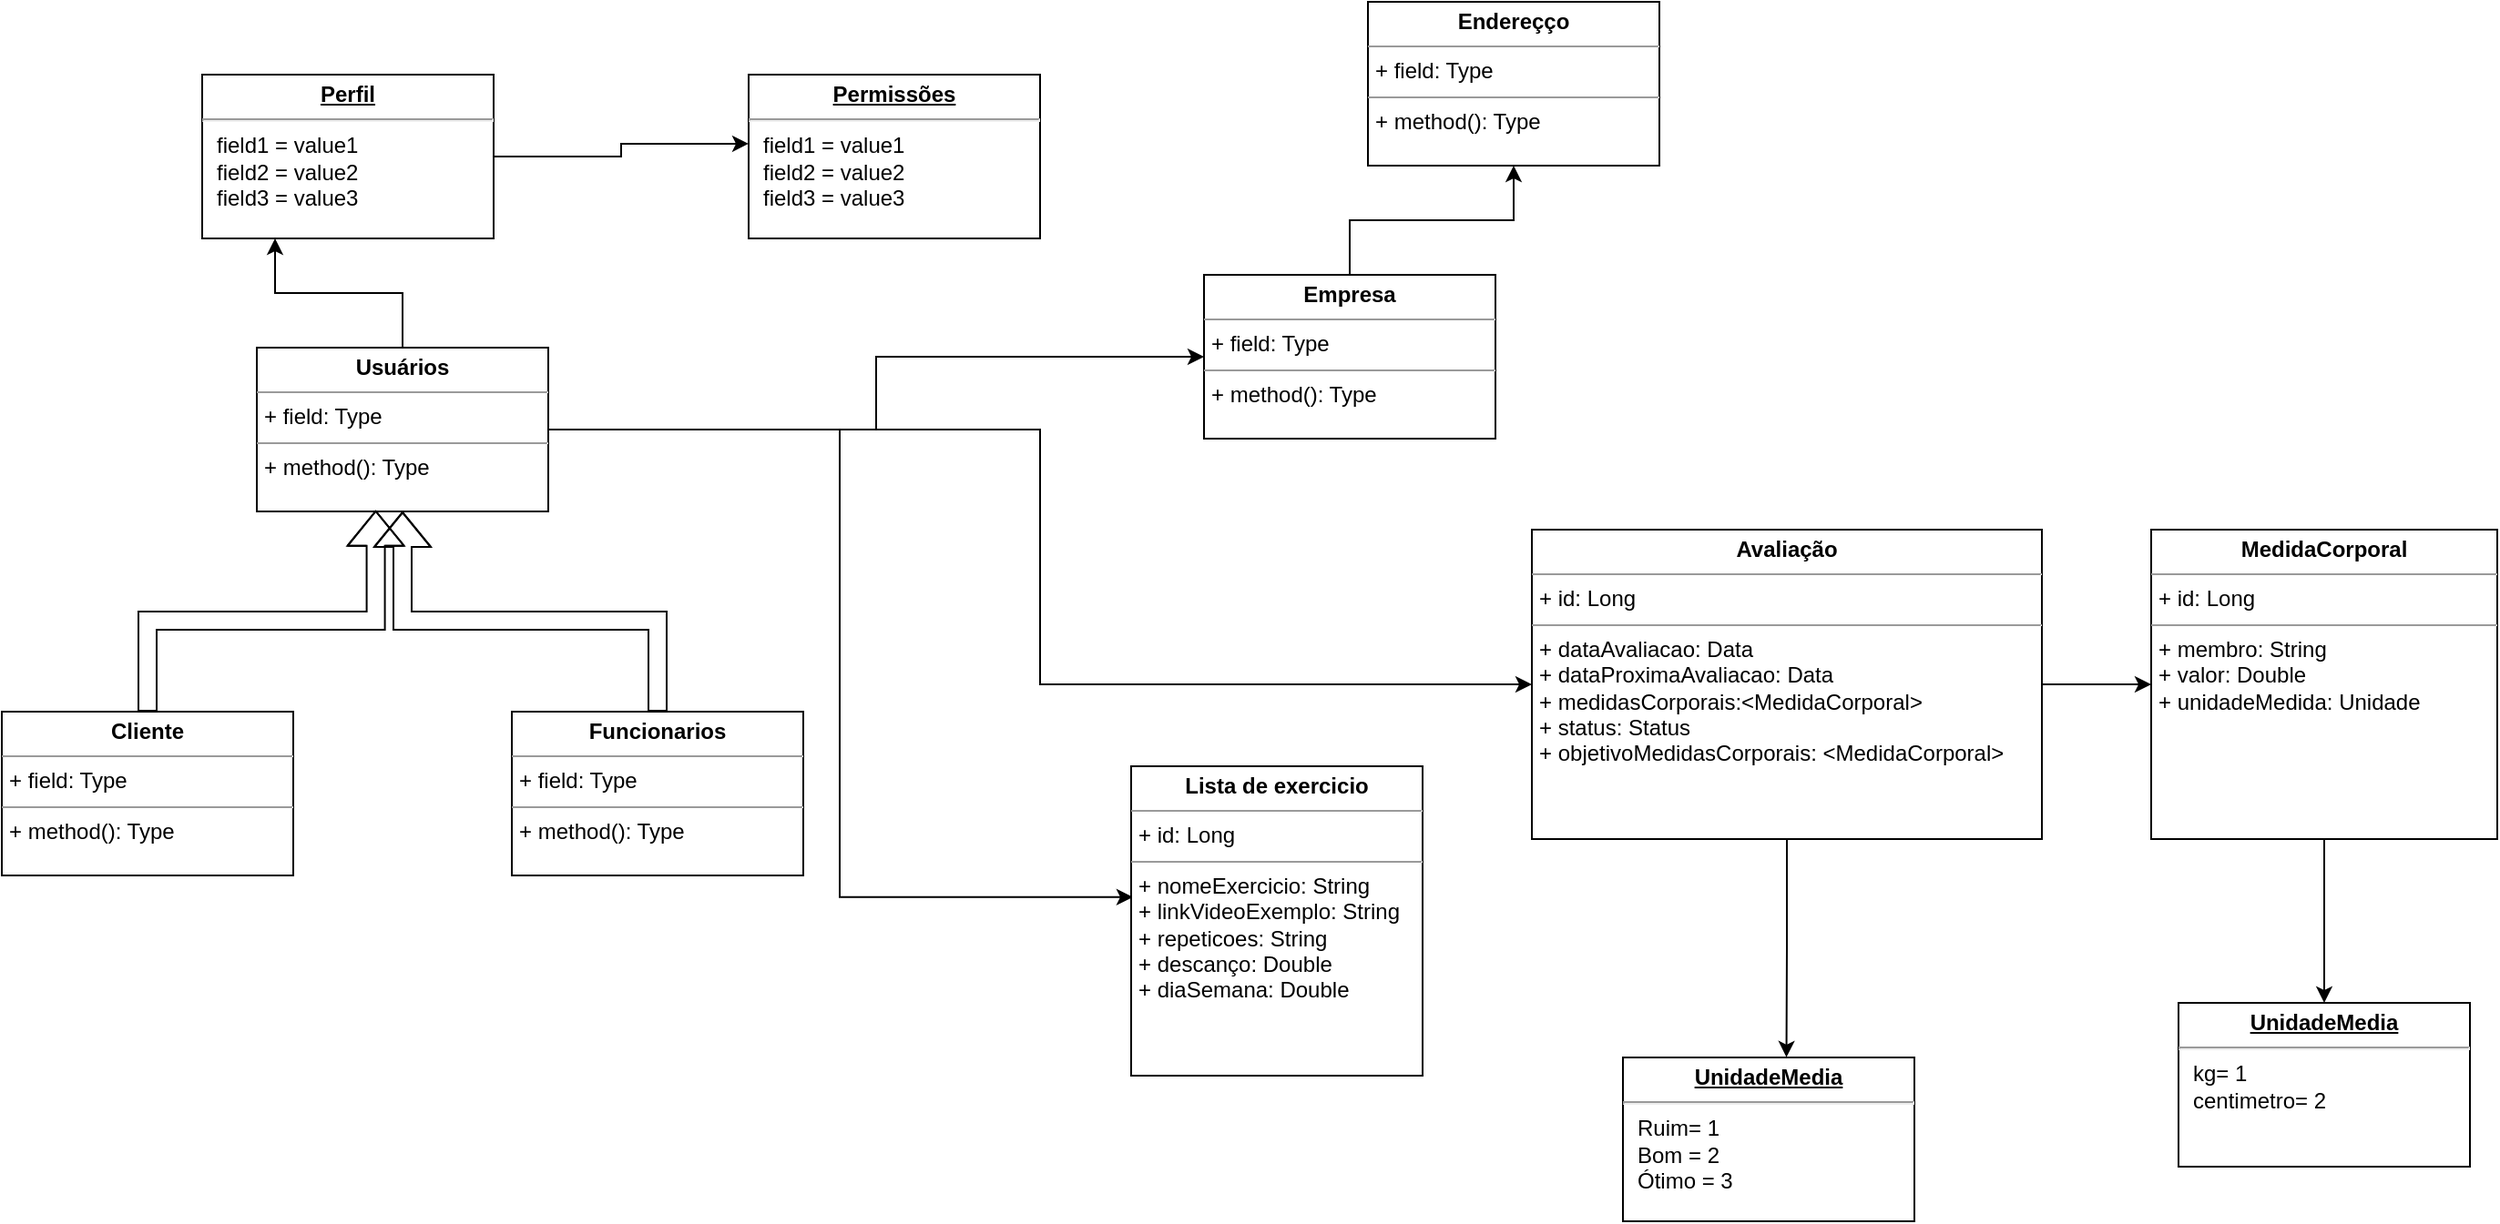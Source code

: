 <mxfile version="20.7.4" type="github">
  <diagram id="jnY9CkC_rshAEeJaLenp" name="Página-1">
    <mxGraphModel dx="934" dy="1684" grid="1" gridSize="10" guides="1" tooltips="1" connect="1" arrows="1" fold="1" page="1" pageScale="1" pageWidth="827" pageHeight="1169" math="0" shadow="0">
      <root>
        <mxCell id="0" />
        <mxCell id="1" parent="0" />
        <mxCell id="A7t_VNiq62A0DLeRyUWz-16" style="edgeStyle=orthogonalEdgeStyle;rounded=0;orthogonalLoop=1;jettySize=auto;html=1;entryX=0.25;entryY=1;entryDx=0;entryDy=0;" edge="1" parent="1" source="A7t_VNiq62A0DLeRyUWz-1" target="A7t_VNiq62A0DLeRyUWz-11">
          <mxGeometry relative="1" as="geometry" />
        </mxCell>
        <mxCell id="A7t_VNiq62A0DLeRyUWz-18" style="edgeStyle=orthogonalEdgeStyle;rounded=0;orthogonalLoop=1;jettySize=auto;html=1;entryX=0;entryY=0.5;entryDx=0;entryDy=0;" edge="1" parent="1" source="A7t_VNiq62A0DLeRyUWz-1" target="A7t_VNiq62A0DLeRyUWz-17">
          <mxGeometry relative="1" as="geometry" />
        </mxCell>
        <mxCell id="A7t_VNiq62A0DLeRyUWz-23" style="edgeStyle=orthogonalEdgeStyle;rounded=0;orthogonalLoop=1;jettySize=auto;html=1;entryX=0.006;entryY=0.423;entryDx=0;entryDy=0;entryPerimeter=0;" edge="1" parent="1" source="A7t_VNiq62A0DLeRyUWz-1" target="A7t_VNiq62A0DLeRyUWz-19">
          <mxGeometry relative="1" as="geometry" />
        </mxCell>
        <mxCell id="A7t_VNiq62A0DLeRyUWz-25" style="edgeStyle=orthogonalEdgeStyle;rounded=0;orthogonalLoop=1;jettySize=auto;html=1;entryX=0;entryY=0.5;entryDx=0;entryDy=0;" edge="1" parent="1" source="A7t_VNiq62A0DLeRyUWz-1" target="A7t_VNiq62A0DLeRyUWz-24">
          <mxGeometry relative="1" as="geometry" />
        </mxCell>
        <mxCell id="A7t_VNiq62A0DLeRyUWz-1" value="&lt;p style=&quot;margin:0px;margin-top:4px;text-align:center;&quot;&gt;&lt;b&gt;Usuários&lt;/b&gt;&lt;/p&gt;&lt;hr size=&quot;1&quot;&gt;&lt;p style=&quot;margin:0px;margin-left:4px;&quot;&gt;+ field: Type&lt;/p&gt;&lt;hr size=&quot;1&quot;&gt;&lt;p style=&quot;margin:0px;margin-left:4px;&quot;&gt;+ method(): Type&lt;/p&gt;" style="verticalAlign=top;align=left;overflow=fill;fontSize=12;fontFamily=Helvetica;html=1;" vertex="1" parent="1">
          <mxGeometry x="240" y="80" width="160" height="90" as="geometry" />
        </mxCell>
        <mxCell id="A7t_VNiq62A0DLeRyUWz-2" value="&lt;p style=&quot;margin:0px;margin-top:4px;text-align:center;&quot;&gt;&lt;b&gt;Cliente&lt;/b&gt;&lt;/p&gt;&lt;hr size=&quot;1&quot;&gt;&lt;p style=&quot;margin:0px;margin-left:4px;&quot;&gt;+ field: Type&lt;/p&gt;&lt;hr size=&quot;1&quot;&gt;&lt;p style=&quot;margin:0px;margin-left:4px;&quot;&gt;+ method(): Type&lt;/p&gt;" style="verticalAlign=top;align=left;overflow=fill;fontSize=12;fontFamily=Helvetica;html=1;" vertex="1" parent="1">
          <mxGeometry x="100" y="280" width="160" height="90" as="geometry" />
        </mxCell>
        <mxCell id="A7t_VNiq62A0DLeRyUWz-3" value="&lt;p style=&quot;margin:0px;margin-top:4px;text-align:center;&quot;&gt;&lt;b&gt;Funcionarios&lt;/b&gt;&lt;/p&gt;&lt;hr size=&quot;1&quot;&gt;&lt;p style=&quot;margin:0px;margin-left:4px;&quot;&gt;+ field: Type&lt;/p&gt;&lt;hr size=&quot;1&quot;&gt;&lt;p style=&quot;margin:0px;margin-left:4px;&quot;&gt;+ method(): Type&lt;/p&gt;" style="verticalAlign=top;align=left;overflow=fill;fontSize=12;fontFamily=Helvetica;html=1;" vertex="1" parent="1">
          <mxGeometry x="380" y="280" width="160" height="90" as="geometry" />
        </mxCell>
        <mxCell id="A7t_VNiq62A0DLeRyUWz-10" value="&lt;p style=&quot;margin:0px;margin-top:4px;text-align:center;text-decoration:underline;&quot;&gt;&lt;b&gt;Permissões&lt;/b&gt;&lt;/p&gt;&lt;hr&gt;&lt;p style=&quot;margin:0px;margin-left:8px;&quot;&gt;field1 = value1&lt;br&gt;field2 = value2&lt;br&gt;field3 = value3&lt;/p&gt;" style="verticalAlign=top;align=left;overflow=fill;fontSize=12;fontFamily=Helvetica;html=1;" vertex="1" parent="1">
          <mxGeometry x="510" y="-70" width="160" height="90" as="geometry" />
        </mxCell>
        <mxCell id="A7t_VNiq62A0DLeRyUWz-15" style="edgeStyle=orthogonalEdgeStyle;rounded=0;orthogonalLoop=1;jettySize=auto;html=1;entryX=0;entryY=0.422;entryDx=0;entryDy=0;entryPerimeter=0;" edge="1" parent="1" source="A7t_VNiq62A0DLeRyUWz-11" target="A7t_VNiq62A0DLeRyUWz-10">
          <mxGeometry relative="1" as="geometry" />
        </mxCell>
        <mxCell id="A7t_VNiq62A0DLeRyUWz-11" value="&lt;p style=&quot;margin:0px;margin-top:4px;text-align:center;text-decoration:underline;&quot;&gt;&lt;b&gt;Perfil&lt;/b&gt;&lt;/p&gt;&lt;hr&gt;&lt;p style=&quot;margin:0px;margin-left:8px;&quot;&gt;field1 = value1&lt;br&gt;field2 = value2&lt;br&gt;field3 = value3&lt;/p&gt;" style="verticalAlign=top;align=left;overflow=fill;fontSize=12;fontFamily=Helvetica;html=1;" vertex="1" parent="1">
          <mxGeometry x="210" y="-70" width="160" height="90" as="geometry" />
        </mxCell>
        <mxCell id="A7t_VNiq62A0DLeRyUWz-8" style="edgeStyle=orthogonalEdgeStyle;rounded=0;orthogonalLoop=1;jettySize=auto;html=1;entryX=0.408;entryY=0.993;entryDx=0;entryDy=0;entryPerimeter=0;shape=flexArrow;" edge="1" parent="1" source="A7t_VNiq62A0DLeRyUWz-2" target="A7t_VNiq62A0DLeRyUWz-1">
          <mxGeometry relative="1" as="geometry">
            <Array as="points">
              <mxPoint x="180" y="230" />
              <mxPoint x="305" y="230" />
            </Array>
          </mxGeometry>
        </mxCell>
        <mxCell id="A7t_VNiq62A0DLeRyUWz-9" style="edgeStyle=orthogonalEdgeStyle;rounded=0;orthogonalLoop=1;jettySize=auto;html=1;shape=flexArrow;exitX=0.5;exitY=0;exitDx=0;exitDy=0;" edge="1" parent="1" source="A7t_VNiq62A0DLeRyUWz-3">
          <mxGeometry relative="1" as="geometry">
            <mxPoint x="320" y="170" as="targetPoint" />
            <mxPoint x="460" y="260" as="sourcePoint" />
            <Array as="points">
              <mxPoint x="460" y="230" />
              <mxPoint x="320" y="230" />
            </Array>
          </mxGeometry>
        </mxCell>
        <mxCell id="A7t_VNiq62A0DLeRyUWz-22" style="edgeStyle=orthogonalEdgeStyle;rounded=0;orthogonalLoop=1;jettySize=auto;html=1;entryX=0.5;entryY=1;entryDx=0;entryDy=0;" edge="1" parent="1" source="A7t_VNiq62A0DLeRyUWz-17" target="A7t_VNiq62A0DLeRyUWz-21">
          <mxGeometry relative="1" as="geometry" />
        </mxCell>
        <mxCell id="A7t_VNiq62A0DLeRyUWz-17" value="&lt;p style=&quot;margin:0px;margin-top:4px;text-align:center;&quot;&gt;&lt;b&gt;Empresa&lt;/b&gt;&lt;/p&gt;&lt;hr size=&quot;1&quot;&gt;&lt;p style=&quot;margin:0px;margin-left:4px;&quot;&gt;+ field: Type&lt;/p&gt;&lt;hr size=&quot;1&quot;&gt;&lt;p style=&quot;margin:0px;margin-left:4px;&quot;&gt;+ method(): Type&lt;/p&gt;" style="verticalAlign=top;align=left;overflow=fill;fontSize=12;fontFamily=Helvetica;html=1;" vertex="1" parent="1">
          <mxGeometry x="760" y="40" width="160" height="90" as="geometry" />
        </mxCell>
        <mxCell id="A7t_VNiq62A0DLeRyUWz-19" value="&lt;p style=&quot;margin:0px;margin-top:4px;text-align:center;&quot;&gt;&lt;b&gt;Lista de exercicio&lt;/b&gt;&lt;/p&gt;&lt;hr size=&quot;1&quot;&gt;&lt;p style=&quot;margin:0px;margin-left:4px;&quot;&gt;+ id: Long&lt;/p&gt;&lt;hr size=&quot;1&quot;&gt;&lt;p style=&quot;margin:0px;margin-left:4px;&quot;&gt;+ nomeExercicio: String&lt;/p&gt;&lt;p style=&quot;margin:0px;margin-left:4px;&quot;&gt;+ linkVideoExemplo: String&lt;br&gt;&lt;/p&gt;&lt;p style=&quot;margin:0px;margin-left:4px;&quot;&gt;+ repeticoes: String&lt;br&gt;&lt;/p&gt;&lt;p style=&quot;margin:0px;margin-left:4px;&quot;&gt;+ descanço: Double&lt;br&gt;&lt;/p&gt;&lt;p style=&quot;margin:0px;margin-left:4px;&quot;&gt;+ diaSemana: Double&lt;br&gt;&lt;/p&gt;&lt;p style=&quot;margin:0px;margin-left:4px;&quot;&gt;&lt;br&gt;&lt;/p&gt;&lt;p style=&quot;margin:0px;margin-left:4px;&quot;&gt;&lt;br&gt;&lt;/p&gt;" style="verticalAlign=top;align=left;overflow=fill;fontSize=12;fontFamily=Helvetica;html=1;" vertex="1" parent="1">
          <mxGeometry x="720" y="310" width="160" height="170" as="geometry" />
        </mxCell>
        <mxCell id="A7t_VNiq62A0DLeRyUWz-21" value="&lt;p style=&quot;margin:0px;margin-top:4px;text-align:center;&quot;&gt;&lt;b&gt;Endereçço&lt;/b&gt;&lt;/p&gt;&lt;hr size=&quot;1&quot;&gt;&lt;p style=&quot;margin:0px;margin-left:4px;&quot;&gt;+ field: Type&lt;/p&gt;&lt;hr size=&quot;1&quot;&gt;&lt;p style=&quot;margin:0px;margin-left:4px;&quot;&gt;+ method(): Type&lt;/p&gt;" style="verticalAlign=top;align=left;overflow=fill;fontSize=12;fontFamily=Helvetica;html=1;" vertex="1" parent="1">
          <mxGeometry x="850" y="-110" width="160" height="90" as="geometry" />
        </mxCell>
        <mxCell id="A7t_VNiq62A0DLeRyUWz-27" style="edgeStyle=orthogonalEdgeStyle;rounded=0;orthogonalLoop=1;jettySize=auto;html=1;entryX=0;entryY=0.5;entryDx=0;entryDy=0;" edge="1" parent="1" source="A7t_VNiq62A0DLeRyUWz-24" target="A7t_VNiq62A0DLeRyUWz-26">
          <mxGeometry relative="1" as="geometry" />
        </mxCell>
        <mxCell id="A7t_VNiq62A0DLeRyUWz-31" style="edgeStyle=orthogonalEdgeStyle;rounded=0;orthogonalLoop=1;jettySize=auto;html=1;entryX=0.561;entryY=-0.001;entryDx=0;entryDy=0;entryPerimeter=0;" edge="1" parent="1" source="A7t_VNiq62A0DLeRyUWz-24" target="A7t_VNiq62A0DLeRyUWz-30">
          <mxGeometry relative="1" as="geometry" />
        </mxCell>
        <mxCell id="A7t_VNiq62A0DLeRyUWz-24" value="&lt;p style=&quot;margin:0px;margin-top:4px;text-align:center;&quot;&gt;&lt;b&gt;Avaliação&lt;/b&gt;&lt;/p&gt;&lt;hr size=&quot;1&quot;&gt;&lt;p style=&quot;margin:0px;margin-left:4px;&quot;&gt;+ id: Long&lt;/p&gt;&lt;hr size=&quot;1&quot;&gt;&lt;p style=&quot;margin:0px;margin-left:4px;&quot;&gt;+ dataAvaliacao: Data&lt;/p&gt;&lt;p style=&quot;margin:0px;margin-left:4px;&quot;&gt;+ dataProximaAvaliacao: Data&lt;br&gt;&lt;/p&gt;&lt;p style=&quot;margin:0px;margin-left:4px;&quot;&gt;+ medidasCorporais:&amp;lt;MedidaCorporal&amp;gt;&lt;/p&gt;&lt;p style=&quot;margin:0px;margin-left:4px;&quot;&gt;+ status: Status&lt;/p&gt;&lt;p style=&quot;margin:0px;margin-left:4px;&quot;&gt;+ objetivoMedidasCorporais: &amp;lt;MedidaCorporal&amp;gt;&lt;/p&gt;&lt;p style=&quot;margin:0px;margin-left:4px;&quot;&gt;&lt;br&gt;&lt;/p&gt;&lt;p style=&quot;margin:0px;margin-left:4px;&quot;&gt;&lt;br&gt;&lt;/p&gt;&lt;p style=&quot;margin:0px;margin-left:4px;&quot;&gt;&lt;br&gt;&lt;/p&gt;" style="verticalAlign=top;align=left;overflow=fill;fontSize=12;fontFamily=Helvetica;html=1;" vertex="1" parent="1">
          <mxGeometry x="940" y="180" width="280" height="170" as="geometry" />
        </mxCell>
        <mxCell id="A7t_VNiq62A0DLeRyUWz-29" style="edgeStyle=orthogonalEdgeStyle;rounded=0;orthogonalLoop=1;jettySize=auto;html=1;" edge="1" parent="1" source="A7t_VNiq62A0DLeRyUWz-26" target="A7t_VNiq62A0DLeRyUWz-28">
          <mxGeometry relative="1" as="geometry" />
        </mxCell>
        <mxCell id="A7t_VNiq62A0DLeRyUWz-26" value="&lt;p style=&quot;margin:0px;margin-top:4px;text-align:center;&quot;&gt;&lt;b&gt;MedidaCorporal&lt;/b&gt;&lt;/p&gt;&lt;hr size=&quot;1&quot;&gt;&lt;p style=&quot;margin:0px;margin-left:4px;&quot;&gt;+ id: Long&lt;/p&gt;&lt;hr size=&quot;1&quot;&gt;&lt;p style=&quot;margin:0px;margin-left:4px;&quot;&gt;+ membro: String&lt;/p&gt;&lt;p style=&quot;margin:0px;margin-left:4px;&quot;&gt;+ valor: Double&lt;br&gt;&lt;/p&gt;&lt;p style=&quot;margin:0px;margin-left:4px;&quot;&gt;+ unidadeMedida: Unidade&lt;/p&gt;&lt;p style=&quot;margin:0px;margin-left:4px;&quot;&gt;&lt;br&gt;&lt;/p&gt;&lt;p style=&quot;margin:0px;margin-left:4px;&quot;&gt;&lt;br&gt;&lt;/p&gt;&lt;p style=&quot;margin:0px;margin-left:4px;&quot;&gt;&lt;br&gt;&lt;/p&gt;" style="verticalAlign=top;align=left;overflow=fill;fontSize=12;fontFamily=Helvetica;html=1;" vertex="1" parent="1">
          <mxGeometry x="1280" y="180" width="190" height="170" as="geometry" />
        </mxCell>
        <mxCell id="A7t_VNiq62A0DLeRyUWz-28" value="&lt;p style=&quot;margin:0px;margin-top:4px;text-align:center;text-decoration:underline;&quot;&gt;&lt;b&gt;UnidadeMedia&lt;/b&gt;&lt;/p&gt;&lt;hr&gt;&lt;p style=&quot;margin:0px;margin-left:8px;&quot;&gt;kg= 1&lt;br&gt;centimetro= 2&lt;br&gt;&lt;br&gt;&lt;/p&gt;" style="verticalAlign=top;align=left;overflow=fill;fontSize=12;fontFamily=Helvetica;html=1;" vertex="1" parent="1">
          <mxGeometry x="1295" y="440" width="160" height="90" as="geometry" />
        </mxCell>
        <mxCell id="A7t_VNiq62A0DLeRyUWz-30" value="&lt;p style=&quot;margin:0px;margin-top:4px;text-align:center;text-decoration:underline;&quot;&gt;&lt;b&gt;UnidadeMedia&lt;/b&gt;&lt;/p&gt;&lt;hr&gt;&lt;p style=&quot;margin:0px;margin-left:8px;&quot;&gt;Ruim= 1&lt;br&gt;Bom = 2&lt;/p&gt;&lt;p style=&quot;margin:0px;margin-left:8px;&quot;&gt;Ótimo = 3&lt;br&gt;&lt;br&gt;&lt;/p&gt;" style="verticalAlign=top;align=left;overflow=fill;fontSize=12;fontFamily=Helvetica;html=1;" vertex="1" parent="1">
          <mxGeometry x="990" y="470" width="160" height="90" as="geometry" />
        </mxCell>
      </root>
    </mxGraphModel>
  </diagram>
</mxfile>
